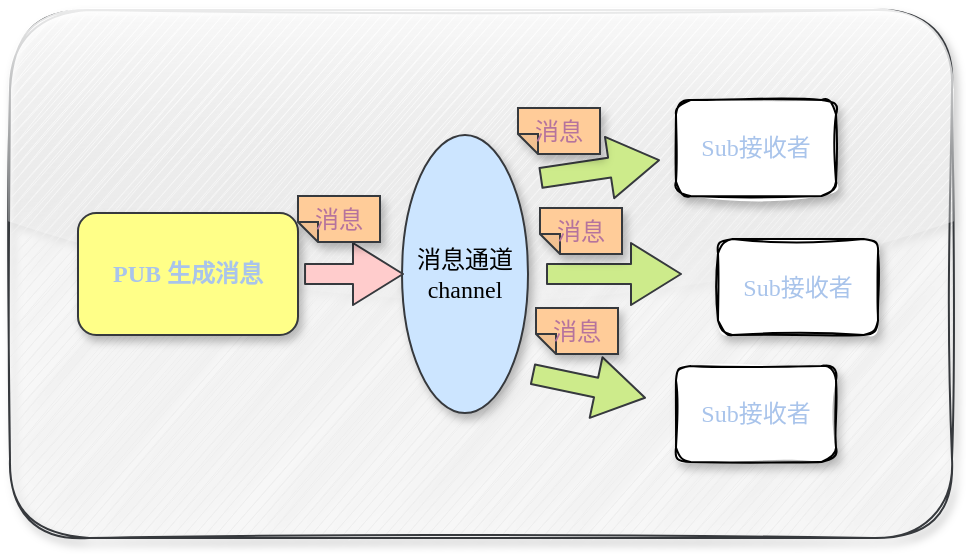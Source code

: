 <mxfile version="20.3.0" type="device"><diagram id="aMmvZihiYJZ2Xx-5dsjY" name="Page-1"><mxGraphModel dx="733" dy="716" grid="0" gridSize="10" guides="1" tooltips="1" connect="1" arrows="1" fold="1" page="0" pageScale="1" pageWidth="827" pageHeight="1169" math="0" shadow="0"><root><mxCell id="0"/><mxCell id="1" parent="0"/><mxCell id="ehSPNWF6QAQ06APdnrm3-1" value="" style="rounded=1;whiteSpace=wrap;html=1;hachureGap=4;shadow=1;sketch=1;glass=1;fillColor=#eeeeee;strokeColor=#36393d;" vertex="1" parent="1"><mxGeometry x="276" y="125" width="471" height="264" as="geometry"/></mxCell><mxCell id="ehSPNWF6QAQ06APdnrm3-3" value="&lt;font color=&quot;#a9c4eb&quot; data-font-src=&quot;https://fonts.googleapis.com/css?family=Architects+Daughter&quot;&gt;&lt;b style=&quot;&quot;&gt;PUB 生成消息&lt;/b&gt;&lt;/font&gt;" style="rounded=1;whiteSpace=wrap;html=1;shadow=1;glass=0;sketch=0;hachureGap=4;fillColor=#ffff88;strokeColor=#36393d;fontFamily=Lucida Console;" vertex="1" parent="1"><mxGeometry x="310" y="226.5" width="110" height="61" as="geometry"/></mxCell><mxCell id="ehSPNWF6QAQ06APdnrm3-4" value="消息通道channel" style="ellipse;whiteSpace=wrap;html=1;rounded=1;shadow=1;glass=0;sketch=0;hachureGap=4;fontFamily=Lucida Console;fillColor=#cce5ff;strokeColor=#36393d;" vertex="1" parent="1"><mxGeometry x="472" y="187.5" width="63" height="139" as="geometry"/></mxCell><mxCell id="ehSPNWF6QAQ06APdnrm3-5" value="" style="edgeStyle=none;orthogonalLoop=1;jettySize=auto;html=1;shape=flexArrow;rounded=1;startSize=8;endSize=8;fontFamily=Lucida Console;fontColor=#A9C4EB;endArrow=open;sourcePerimeterSpacing=8;targetPerimeterSpacing=8;curved=1;exitX=0.982;exitY=0.5;exitDx=0;exitDy=0;exitPerimeter=0;fillColor=#ffcccc;strokeColor=#36393d;" edge="1" parent="1"><mxGeometry width="140" relative="1" as="geometry"><mxPoint x="423.02" y="257" as="sourcePoint"/><mxPoint x="473" y="257" as="targetPoint"/></mxGeometry></mxCell><mxCell id="ehSPNWF6QAQ06APdnrm3-8" value="" style="edgeStyle=none;orthogonalLoop=1;jettySize=auto;html=1;shape=flexArrow;rounded=1;startSize=8;endSize=8;fontFamily=Lucida Console;fontColor=#A9C4EB;endArrow=open;sourcePerimeterSpacing=8;targetPerimeterSpacing=8;curved=1;fillColor=#cdeb8b;strokeColor=#36393d;" edge="1" parent="1"><mxGeometry width="140" relative="1" as="geometry"><mxPoint x="541" y="209" as="sourcePoint"/><mxPoint x="601" y="200" as="targetPoint"/><Array as="points"/></mxGeometry></mxCell><mxCell id="ehSPNWF6QAQ06APdnrm3-9" value="" style="edgeStyle=none;orthogonalLoop=1;jettySize=auto;html=1;shape=flexArrow;rounded=1;startSize=8;endSize=8;fontFamily=Lucida Console;fontColor=#A9C4EB;endArrow=open;sourcePerimeterSpacing=8;targetPerimeterSpacing=8;curved=1;fillColor=#cdeb8b;strokeColor=#36393d;" edge="1" parent="1"><mxGeometry width="140" relative="1" as="geometry"><mxPoint x="544" y="257" as="sourcePoint"/><mxPoint x="612" y="257" as="targetPoint"/><Array as="points"/></mxGeometry></mxCell><mxCell id="ehSPNWF6QAQ06APdnrm3-10" value="" style="edgeStyle=none;orthogonalLoop=1;jettySize=auto;html=1;shape=flexArrow;rounded=1;startSize=8;endSize=8;fontFamily=Lucida Console;fontColor=#A9C4EB;endArrow=open;sourcePerimeterSpacing=8;targetPerimeterSpacing=8;curved=1;fillColor=#cdeb8b;strokeColor=#36393d;" edge="1" parent="1"><mxGeometry width="140" relative="1" as="geometry"><mxPoint x="537" y="307" as="sourcePoint"/><mxPoint x="594" y="319" as="targetPoint"/><Array as="points"/></mxGeometry></mxCell><mxCell id="ehSPNWF6QAQ06APdnrm3-12" value="Sub接收者" style="rounded=1;whiteSpace=wrap;html=1;shadow=1;glass=0;sketch=1;hachureGap=4;fontFamily=Lucida Console;fontColor=#A9C4EB;" vertex="1" parent="1"><mxGeometry x="609" y="170" width="80" height="48" as="geometry"/></mxCell><mxCell id="ehSPNWF6QAQ06APdnrm3-13" value="&lt;font color=&quot;#b5739d&quot;&gt;消息&lt;/font&gt;" style="shape=note;whiteSpace=wrap;html=1;backgroundOutline=1;darkOpacity=0.05;fillColor=#ffcc99;strokeColor=#36393d;fillStyle=solid;direction=west;gradientDirection=north;shadow=1;size=10;pointerEvents=1;rounded=1;glass=0;sketch=0;hachureGap=4;fontFamily=Lucida Console;" vertex="1" parent="1"><mxGeometry x="420" y="218" width="41" height="23" as="geometry"/></mxCell><mxCell id="ehSPNWF6QAQ06APdnrm3-21" value="Sub接收者" style="rounded=1;whiteSpace=wrap;html=1;shadow=1;glass=0;sketch=1;hachureGap=4;fontFamily=Lucida Console;fontColor=#A9C4EB;" vertex="1" parent="1"><mxGeometry x="630" y="239.5" width="80" height="48" as="geometry"/></mxCell><mxCell id="ehSPNWF6QAQ06APdnrm3-22" value="Sub接收者" style="rounded=1;whiteSpace=wrap;html=1;shadow=1;glass=0;sketch=1;hachureGap=4;fontFamily=Lucida Console;fontColor=#A9C4EB;" vertex="1" parent="1"><mxGeometry x="609" y="303" width="80" height="48" as="geometry"/></mxCell><mxCell id="ehSPNWF6QAQ06APdnrm3-24" value="&lt;font color=&quot;#b5739d&quot;&gt;消息&lt;/font&gt;" style="shape=note;whiteSpace=wrap;html=1;backgroundOutline=1;darkOpacity=0.05;fillColor=#ffcc99;strokeColor=#36393d;fillStyle=solid;direction=west;gradientDirection=north;shadow=1;size=10;pointerEvents=1;rounded=1;glass=0;sketch=0;hachureGap=4;fontFamily=Lucida Console;" vertex="1" parent="1"><mxGeometry x="530" y="174" width="41" height="23" as="geometry"/></mxCell><mxCell id="ehSPNWF6QAQ06APdnrm3-25" value="&lt;font color=&quot;#b5739d&quot;&gt;消息&lt;/font&gt;" style="shape=note;whiteSpace=wrap;html=1;backgroundOutline=1;darkOpacity=0.05;fillColor=#ffcc99;strokeColor=#36393d;fillStyle=solid;direction=west;gradientDirection=north;shadow=1;size=10;pointerEvents=1;rounded=1;glass=0;sketch=0;hachureGap=4;fontFamily=Lucida Console;" vertex="1" parent="1"><mxGeometry x="541" y="224" width="41" height="23" as="geometry"/></mxCell><mxCell id="ehSPNWF6QAQ06APdnrm3-26" value="&lt;font color=&quot;#b5739d&quot;&gt;消息&lt;/font&gt;" style="shape=note;whiteSpace=wrap;html=1;backgroundOutline=1;darkOpacity=0.05;fillColor=#ffcc99;strokeColor=#36393d;fillStyle=solid;direction=west;gradientDirection=north;shadow=1;size=10;pointerEvents=1;rounded=1;glass=0;sketch=0;hachureGap=4;fontFamily=Lucida Console;" vertex="1" parent="1"><mxGeometry x="539" y="274" width="41" height="23" as="geometry"/></mxCell></root></mxGraphModel></diagram></mxfile>